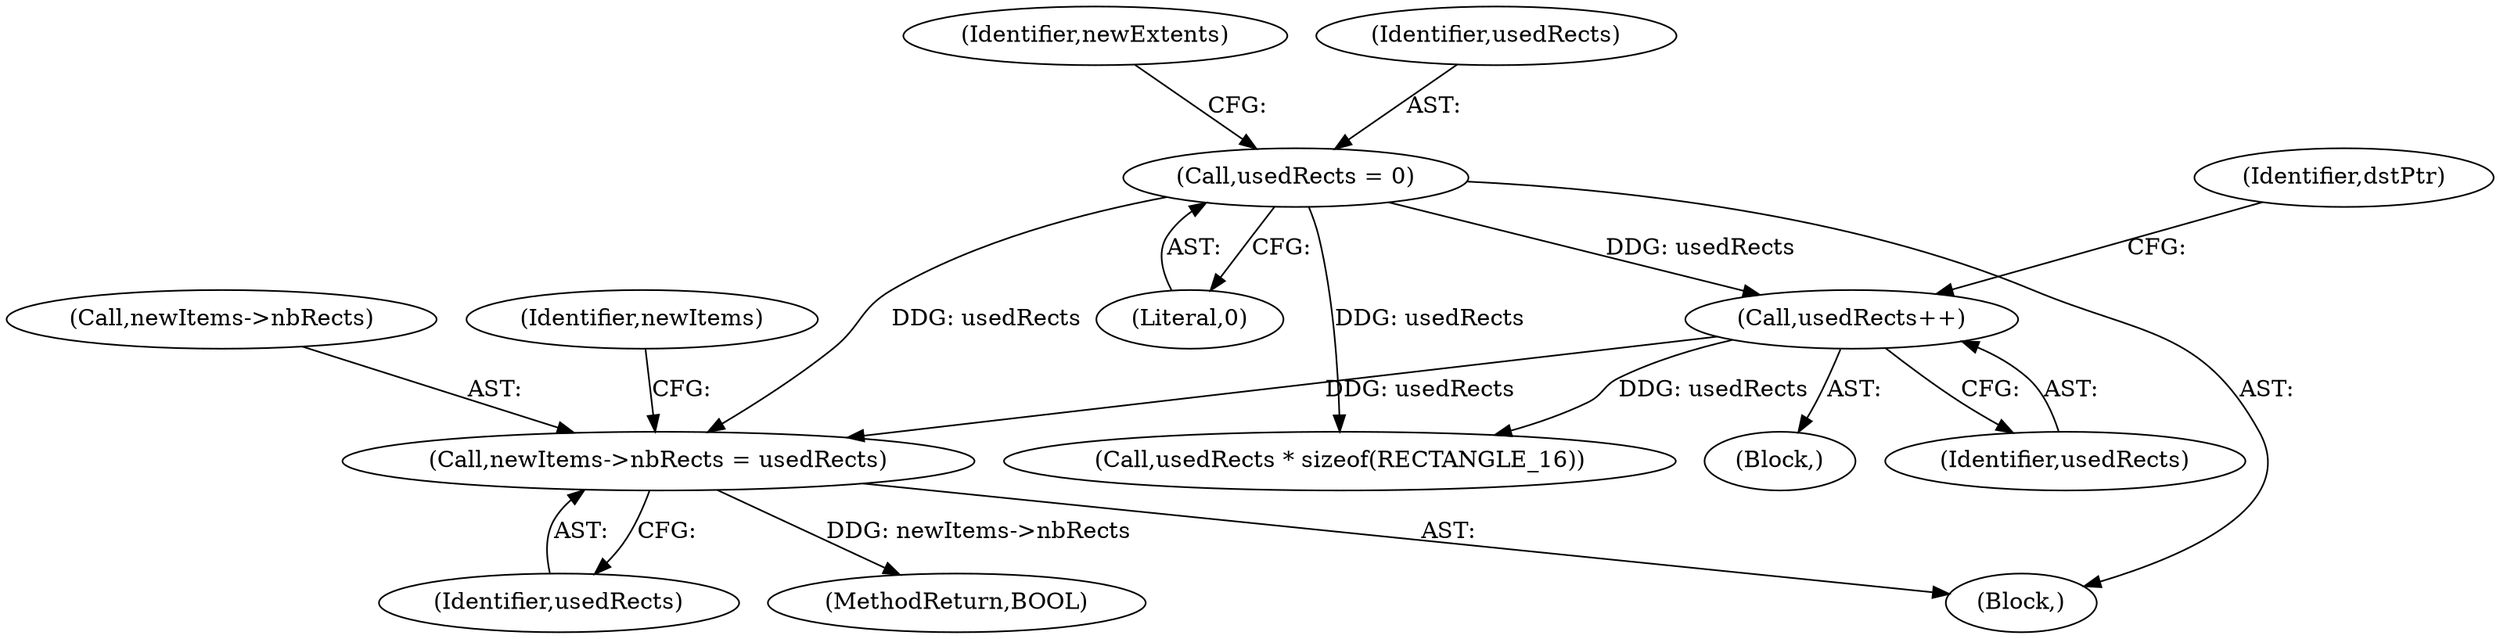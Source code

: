 digraph "0_FreeRDP_fc80ab45621bd966f70594c0b7393ec005a94007_0@pointer" {
"1000280" [label="(Call,newItems->nbRects = usedRects)"];
"1000222" [label="(Call,usedRects++)"];
"1000183" [label="(Call,usedRects = 0)"];
"1000352" [label="(MethodReturn,BOOL)"];
"1000222" [label="(Call,usedRects++)"];
"1000292" [label="(Call,usedRects * sizeof(RECTANGLE_16))"];
"1000284" [label="(Identifier,usedRects)"];
"1000106" [label="(Block,)"];
"1000183" [label="(Call,usedRects = 0)"];
"1000217" [label="(Block,)"];
"1000185" [label="(Literal,0)"];
"1000188" [label="(Identifier,newExtents)"];
"1000223" [label="(Identifier,usedRects)"];
"1000225" [label="(Identifier,dstPtr)"];
"1000281" [label="(Call,newItems->nbRects)"];
"1000280" [label="(Call,newItems->nbRects = usedRects)"];
"1000287" [label="(Identifier,newItems)"];
"1000184" [label="(Identifier,usedRects)"];
"1000280" -> "1000106"  [label="AST: "];
"1000280" -> "1000284"  [label="CFG: "];
"1000281" -> "1000280"  [label="AST: "];
"1000284" -> "1000280"  [label="AST: "];
"1000287" -> "1000280"  [label="CFG: "];
"1000280" -> "1000352"  [label="DDG: newItems->nbRects"];
"1000222" -> "1000280"  [label="DDG: usedRects"];
"1000183" -> "1000280"  [label="DDG: usedRects"];
"1000222" -> "1000217"  [label="AST: "];
"1000222" -> "1000223"  [label="CFG: "];
"1000223" -> "1000222"  [label="AST: "];
"1000225" -> "1000222"  [label="CFG: "];
"1000183" -> "1000222"  [label="DDG: usedRects"];
"1000222" -> "1000292"  [label="DDG: usedRects"];
"1000183" -> "1000106"  [label="AST: "];
"1000183" -> "1000185"  [label="CFG: "];
"1000184" -> "1000183"  [label="AST: "];
"1000185" -> "1000183"  [label="AST: "];
"1000188" -> "1000183"  [label="CFG: "];
"1000183" -> "1000292"  [label="DDG: usedRects"];
}
